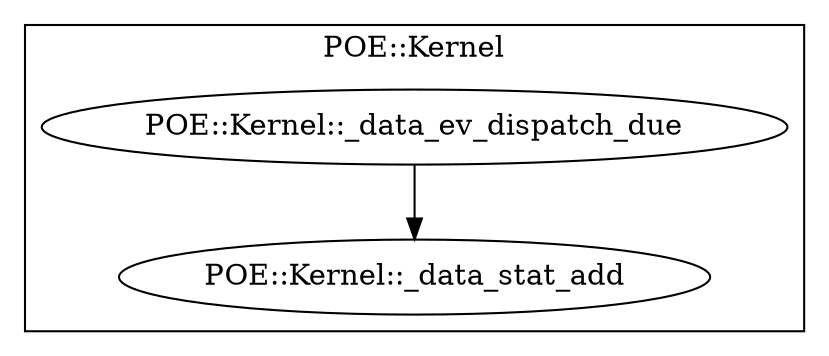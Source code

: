 digraph {
graph [overlap=false]
subgraph cluster_POE_Kernel {
	label="POE::Kernel";
	"POE::Kernel::_data_ev_dispatch_due";
	"POE::Kernel::_data_stat_add";
}
"POE::Kernel::_data_ev_dispatch_due" -> "POE::Kernel::_data_stat_add";
}

